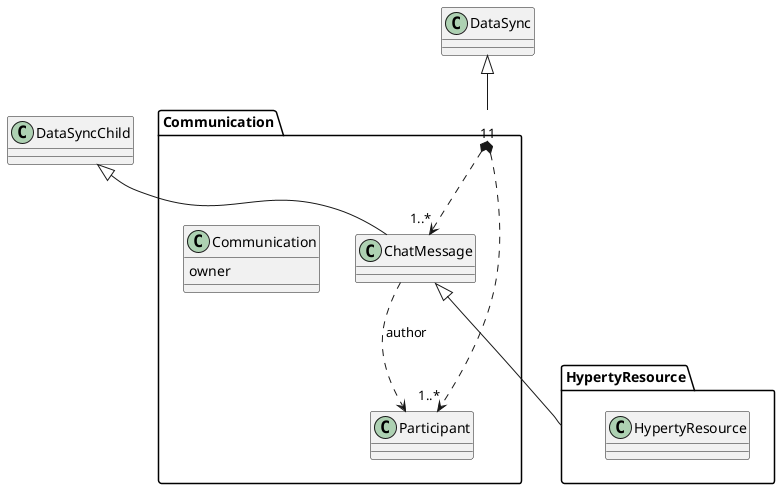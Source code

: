 @startuml

class DataSync {

}

class DataSyncChild {

}

package Communication {
class Communication {
		owner
	}

class Participant{
	}

class ChatMessage {
	}

}

package HypertyResource {

class HypertyResource{
	}
	}

Communication -up-|> DataSync
HypertyResource -up-|> ChatMessage
ChatMessage -up-|> DataSyncChild

Communication "1"*..>"1..*" Participant
Communication "1"*..>"1..*" ChatMessage

ChatMessage ..> Participant : author

@enduml
